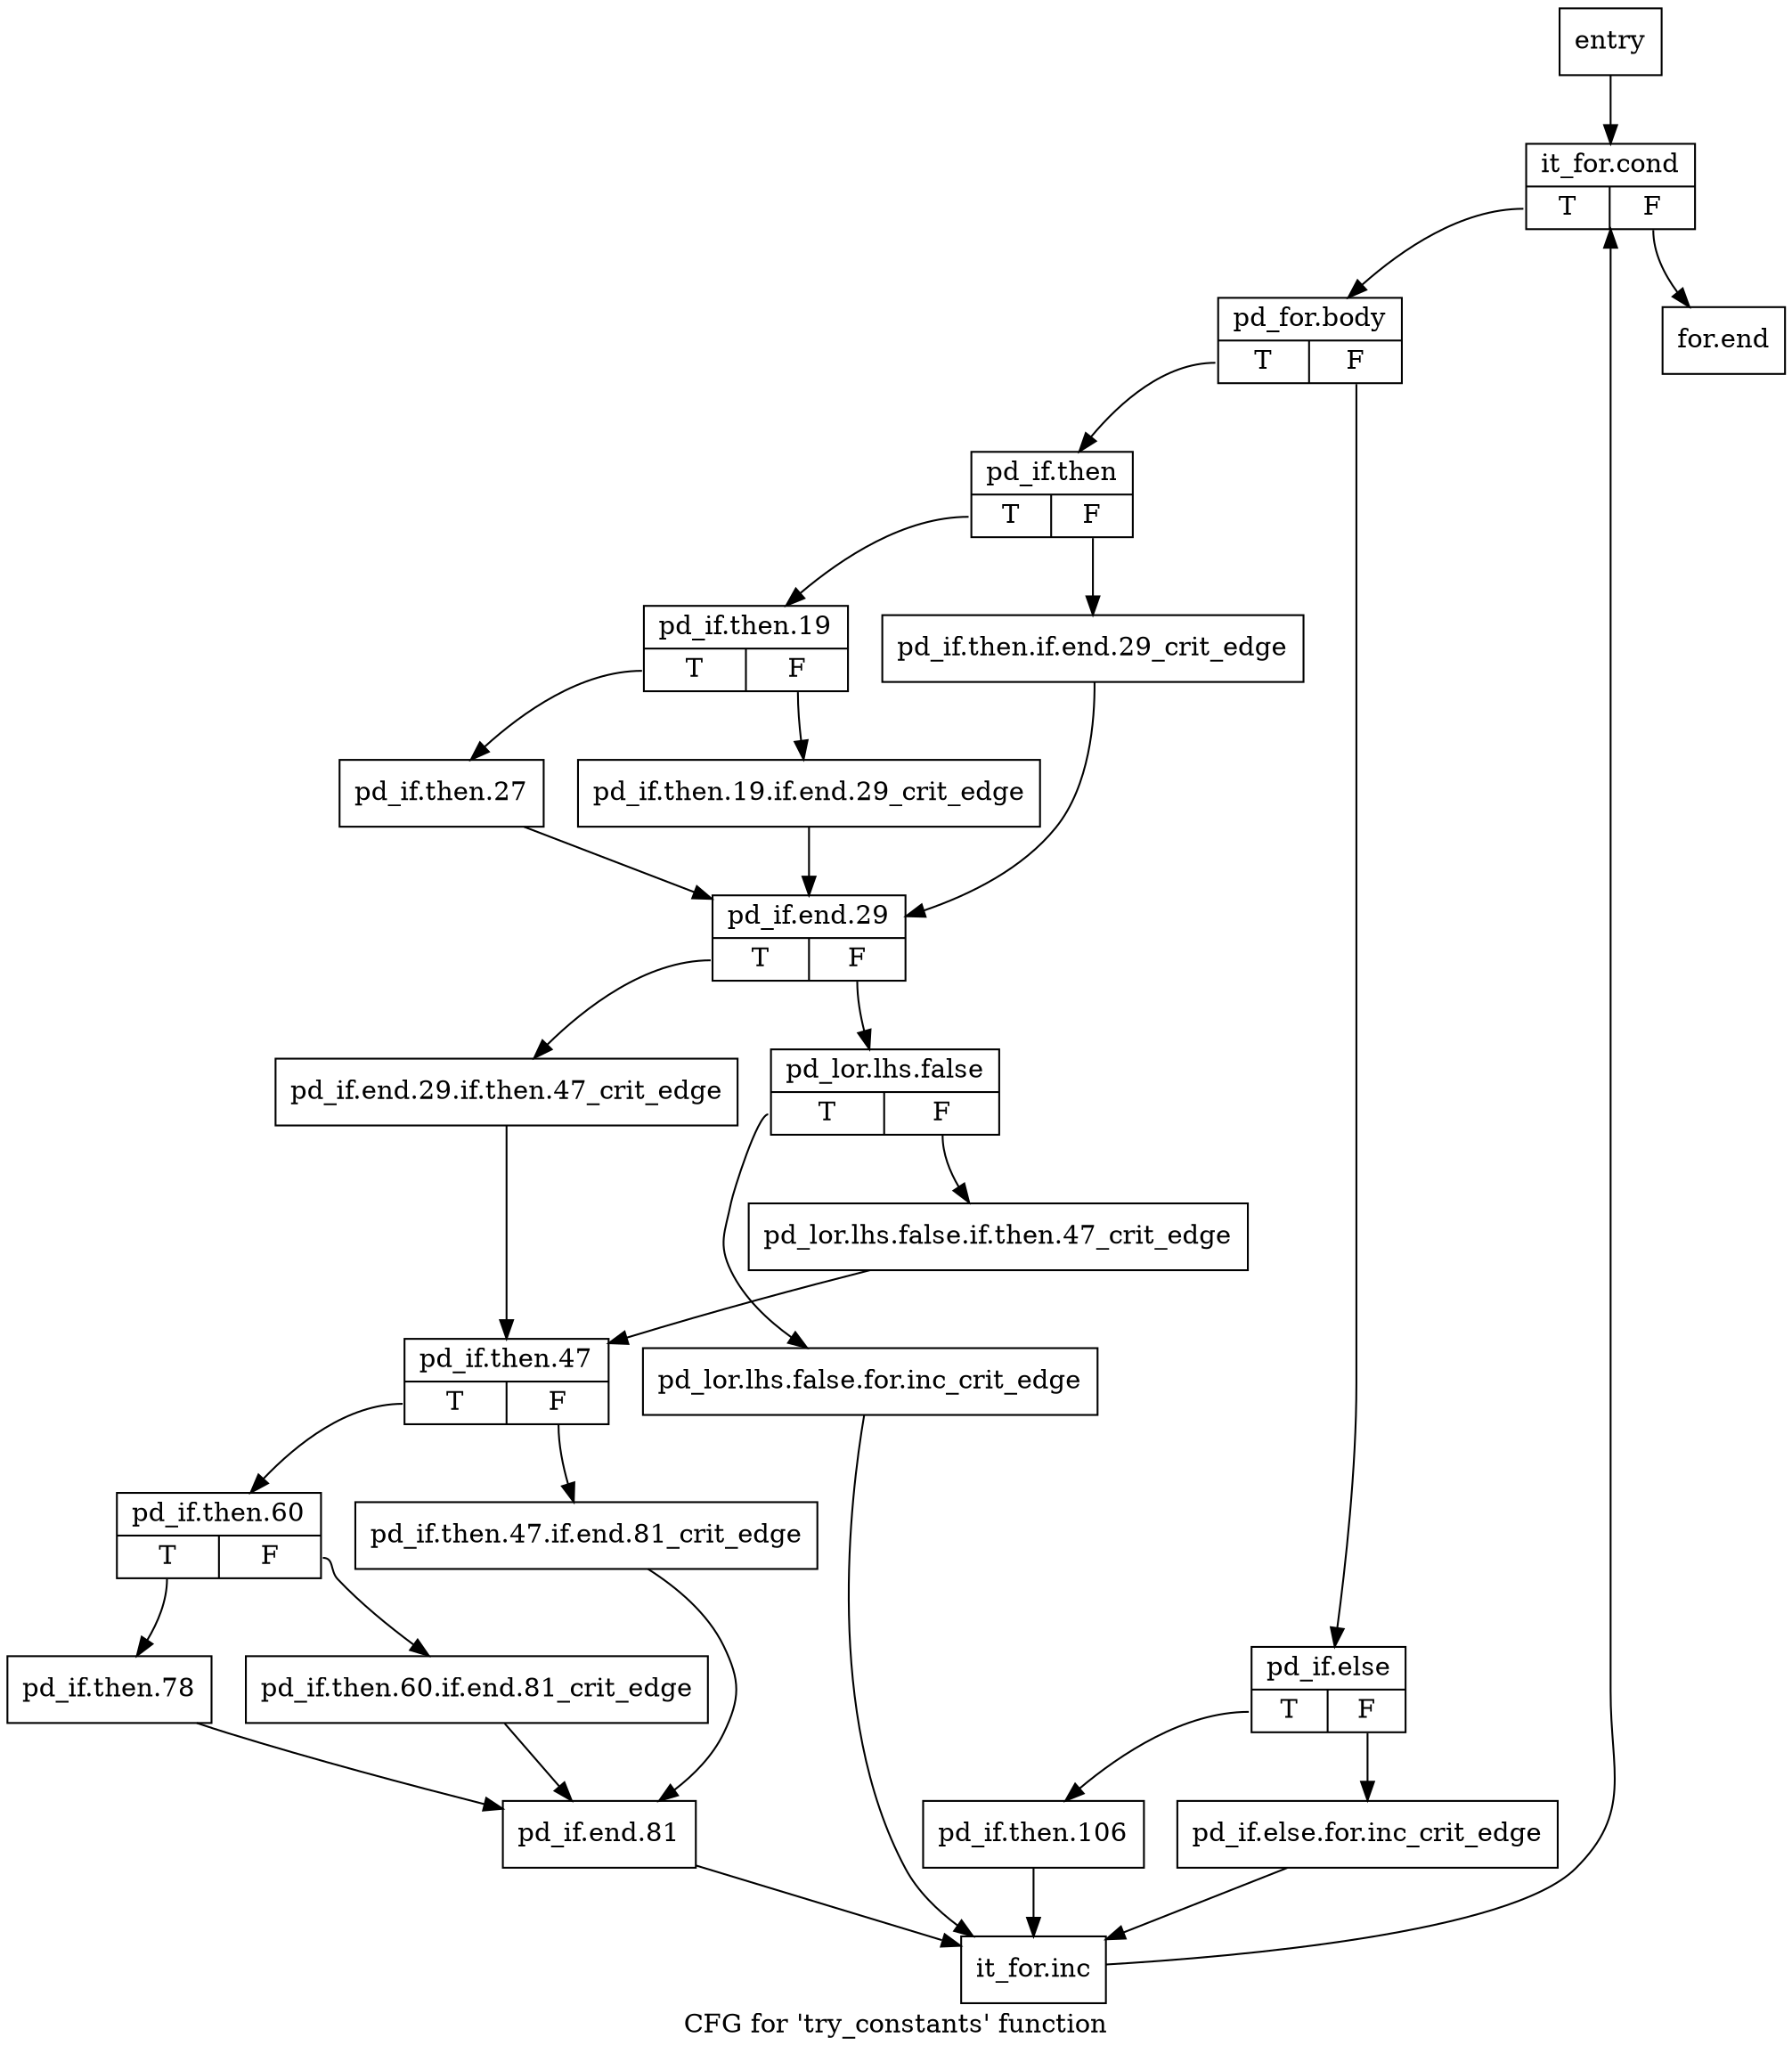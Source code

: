digraph "CFG for 'try_constants' function" {
	label="CFG for 'try_constants' function";

	Node0x7dd2d20 [shape=record,label="{entry}"];
	Node0x7dd2d20 -> Node0x7dd2d70;
	Node0x7dd2d70 [shape=record,label="{it_for.cond|{<s0>T|<s1>F}}"];
	Node0x7dd2d70:s0 -> Node0x7dd2dc0;
	Node0x7dd2d70:s1 -> Node0x7d73970;
	Node0x7dd2dc0 [shape=record,label="{pd_for.body|{<s0>T|<s1>F}}"];
	Node0x7dd2dc0:s0 -> Node0x7dd2e10;
	Node0x7dd2dc0:s1 -> Node0x7ddbe80;
	Node0x7dd2e10 [shape=record,label="{pd_if.then|{<s0>T|<s1>F}}"];
	Node0x7dd2e10:s0 -> Node0x7dd2eb0;
	Node0x7dd2e10:s1 -> Node0x7dd2e60;
	Node0x7dd2e60 [shape=record,label="{pd_if.then.if.end.29_crit_edge}"];
	Node0x7dd2e60 -> Node0x7ddbb10;
	Node0x7dd2eb0 [shape=record,label="{pd_if.then.19|{<s0>T|<s1>F}}"];
	Node0x7dd2eb0:s0 -> Node0x7dd2f50;
	Node0x7dd2eb0:s1 -> Node0x7dd2f00;
	Node0x7dd2f00 [shape=record,label="{pd_if.then.19.if.end.29_crit_edge}"];
	Node0x7dd2f00 -> Node0x7ddbb10;
	Node0x7dd2f50 [shape=record,label="{pd_if.then.27}"];
	Node0x7dd2f50 -> Node0x7ddbb10;
	Node0x7ddbb10 [shape=record,label="{pd_if.end.29|{<s0>T|<s1>F}}"];
	Node0x7ddbb10:s0 -> Node0x7ddbb60;
	Node0x7ddbb10:s1 -> Node0x7ddbbb0;
	Node0x7ddbb60 [shape=record,label="{pd_if.end.29.if.then.47_crit_edge}"];
	Node0x7ddbb60 -> Node0x7ddbca0;
	Node0x7ddbbb0 [shape=record,label="{pd_lor.lhs.false|{<s0>T|<s1>F}}"];
	Node0x7ddbbb0:s0 -> Node0x7ddbc50;
	Node0x7ddbbb0:s1 -> Node0x7ddbc00;
	Node0x7ddbc00 [shape=record,label="{pd_lor.lhs.false.if.then.47_crit_edge}"];
	Node0x7ddbc00 -> Node0x7ddbca0;
	Node0x7ddbc50 [shape=record,label="{pd_lor.lhs.false.for.inc_crit_edge}"];
	Node0x7ddbc50 -> Node0x7d73920;
	Node0x7ddbca0 [shape=record,label="{pd_if.then.47|{<s0>T|<s1>F}}"];
	Node0x7ddbca0:s0 -> Node0x7ddbd40;
	Node0x7ddbca0:s1 -> Node0x7ddbcf0;
	Node0x7ddbcf0 [shape=record,label="{pd_if.then.47.if.end.81_crit_edge}"];
	Node0x7ddbcf0 -> Node0x7ddbe30;
	Node0x7ddbd40 [shape=record,label="{pd_if.then.60|{<s0>T|<s1>F}}"];
	Node0x7ddbd40:s0 -> Node0x7ddbde0;
	Node0x7ddbd40:s1 -> Node0x7ddbd90;
	Node0x7ddbd90 [shape=record,label="{pd_if.then.60.if.end.81_crit_edge}"];
	Node0x7ddbd90 -> Node0x7ddbe30;
	Node0x7ddbde0 [shape=record,label="{pd_if.then.78}"];
	Node0x7ddbde0 -> Node0x7ddbe30;
	Node0x7ddbe30 [shape=record,label="{pd_if.end.81}"];
	Node0x7ddbe30 -> Node0x7d73920;
	Node0x7ddbe80 [shape=record,label="{pd_if.else|{<s0>T|<s1>F}}"];
	Node0x7ddbe80:s0 -> Node0x7d738d0;
	Node0x7ddbe80:s1 -> Node0x7ddbed0;
	Node0x7ddbed0 [shape=record,label="{pd_if.else.for.inc_crit_edge}"];
	Node0x7ddbed0 -> Node0x7d73920;
	Node0x7d738d0 [shape=record,label="{pd_if.then.106}"];
	Node0x7d738d0 -> Node0x7d73920;
	Node0x7d73920 [shape=record,label="{it_for.inc}"];
	Node0x7d73920 -> Node0x7dd2d70;
	Node0x7d73970 [shape=record,label="{for.end}"];
}
